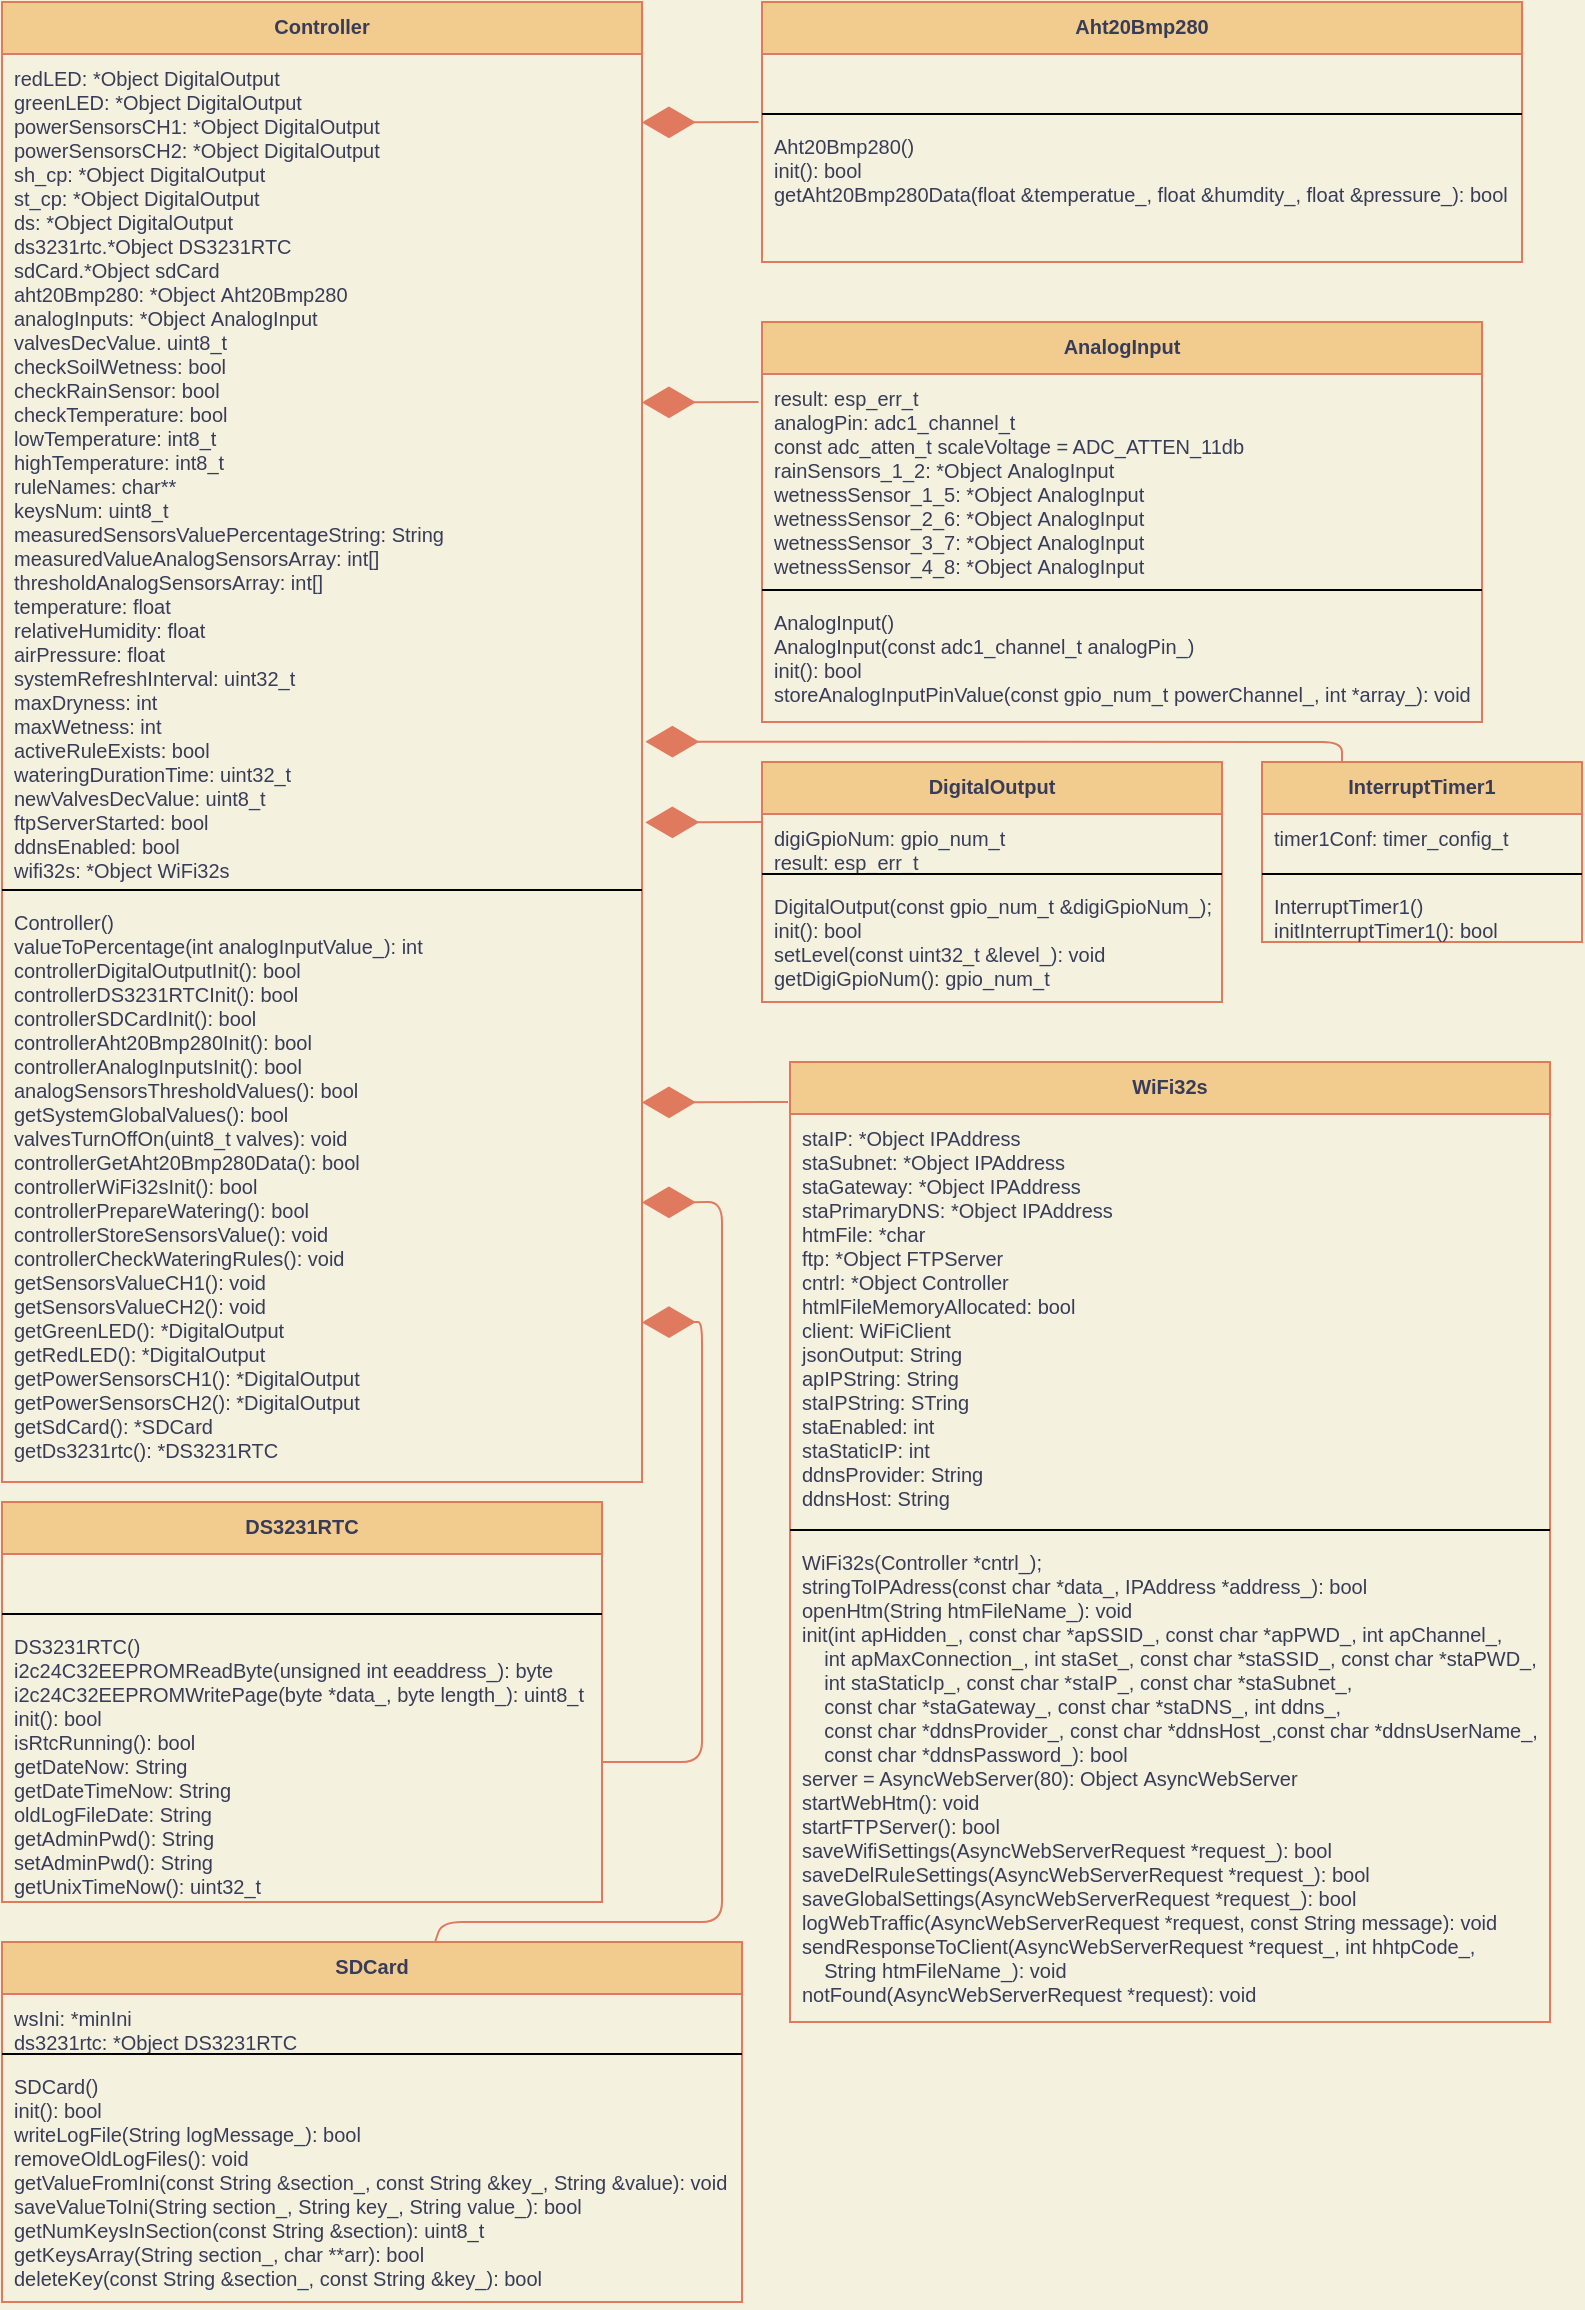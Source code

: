 <mxfile version="16.5.1" type="device"><diagram id="fxFJGfbGABaFop-5vX0C" name="Page-1"><mxGraphModel dx="990" dy="608" grid="1" gridSize="10" guides="1" tooltips="1" connect="1" arrows="1" fold="1" page="1" pageScale="1" pageWidth="827" pageHeight="1169" background="#F4F1DE" math="0" shadow="0"><root><mxCell id="0"/><mxCell id="1" parent="0"/><mxCell id="3EZA_dChDs76HXyPfTXd-6" value="Controller" style="swimlane;fontStyle=1;align=center;verticalAlign=top;childLayout=stackLayout;horizontal=1;startSize=26;horizontalStack=0;resizeParent=1;resizeParentMax=0;resizeLast=0;collapsible=1;marginBottom=0;rounded=0;sketch=0;fontColor=#393C56;strokeColor=#E07A5F;fillColor=#F2CC8F;fontSize=10;" vertex="1" parent="1"><mxGeometry x="20" y="10" width="320" height="740" as="geometry"/></mxCell><mxCell id="3EZA_dChDs76HXyPfTXd-7" value="redLED: *Object DigitalOutput&#10;greenLED: *Object DigitalOutput&#10;powerSensorsCH1: *Object DigitalOutput&#10;powerSensorsCH2: *Object DigitalOutput&#10;sh_cp: *Object DigitalOutput&#10;st_cp: *Object DigitalOutput&#10;ds: *Object DigitalOutput&#10;ds3231rtc.*Object DS3231RTC&#10;sdCard.*Object sdCard&#10;aht20Bmp280: *Object Aht20Bmp280&#10;analogInputs: *Object AnalogInput&#10;valvesDecValue. uint8_t&#10;checkSoilWetness: bool&#10;checkRainSensor: bool&#10;checkTemperature: bool&#10;lowTemperature: int8_t&#10;highTemperature: int8_t&#10;ruleNames: char**&#10;keysNum: uint8_t&#10;measuredSensorsValuePercentageString: String&#10;measuredValueAnalogSensorsArray: int[]&#10;thresholdAnalogSensorsArray: int[]&#10;temperature: float&#10;relativeHumidity: float&#10;airPressure: float&#10;systemRefreshInterval: uint32_t&#10;maxDryness: int&#10;maxWetness: int&#10;activeRuleExists: bool&#10;wateringDurationTime: uint32_t&#10;newValvesDecValue: uint8_t&#10;ftpServerStarted: bool&#10;ddnsEnabled: bool&#10;wifi32s: *Object WiFi32s" style="text;strokeColor=none;fillColor=none;align=left;verticalAlign=top;spacingLeft=4;spacingRight=4;overflow=hidden;rotatable=0;points=[[0,0.5],[1,0.5]];portConstraint=eastwest;rounded=0;sketch=0;fontColor=#393C56;fontSize=10;" vertex="1" parent="3EZA_dChDs76HXyPfTXd-6"><mxGeometry y="26" width="320" height="414" as="geometry"/></mxCell><mxCell id="3EZA_dChDs76HXyPfTXd-8" value="" style="line;strokeWidth=1;fillColor=none;align=left;verticalAlign=middle;spacingTop=-1;spacingLeft=3;spacingRight=3;rotatable=0;labelPosition=right;points=[];portConstraint=eastwest;rounded=0;sketch=0;fontColor=#393C56;" vertex="1" parent="3EZA_dChDs76HXyPfTXd-6"><mxGeometry y="440" width="320" height="8" as="geometry"/></mxCell><mxCell id="3EZA_dChDs76HXyPfTXd-9" value="Controller()&#10;valueToPercentage(int analogInputValue_): int&#10;controllerDigitalOutputInit(): bool&#10;controllerDS3231RTCInit(): bool&#10;controllerSDCardInit(): bool&#10;controllerAht20Bmp280Init(): bool&#10;controllerAnalogInputsInit(): bool&#10;analogSensorsThresholdValues(): bool&#10;getSystemGlobalValues(): bool&#10;valvesTurnOffOn(uint8_t valves): void&#10;controllerGetAht20Bmp280Data(): bool&#10;controllerWiFi32sInit(): bool&#10;controllerPrepareWatering(): bool&#10;controllerStoreSensorsValue(): void&#10;controllerCheckWateringRules(): void&#10;getSensorsValueCH1(): void&#10;getSensorsValueCH2(): void&#10;getGreenLED(): *DigitalOutput&#10;getRedLED(): *DigitalOutput&#10;getPowerSensorsCH1(): *DigitalOutput&#10;getPowerSensorsCH2(): *DigitalOutput&#10;getSdCard(): *SDCard&#10;getDs3231rtc(): *DS3231RTC&#10;" style="text;strokeColor=none;fillColor=none;align=left;verticalAlign=top;spacingLeft=4;spacingRight=4;overflow=hidden;rotatable=0;points=[[0,0.5],[1,0.5]];portConstraint=eastwest;rounded=0;sketch=0;fontColor=#393C56;fontSize=10;" vertex="1" parent="3EZA_dChDs76HXyPfTXd-6"><mxGeometry y="448" width="320" height="292" as="geometry"/></mxCell><mxCell id="3EZA_dChDs76HXyPfTXd-17" value="Aht20Bmp280" style="swimlane;fontStyle=1;align=center;verticalAlign=top;childLayout=stackLayout;horizontal=1;startSize=26;horizontalStack=0;resizeParent=1;resizeParentMax=0;resizeLast=0;collapsible=1;marginBottom=0;rounded=0;sketch=0;fontSize=10;fontColor=#393C56;strokeColor=#E07A5F;fillColor=#F2CC8F;" vertex="1" parent="1"><mxGeometry x="400" y="10" width="380" height="130" as="geometry"/></mxCell><mxCell id="3EZA_dChDs76HXyPfTXd-18" value="&#10;&#10;" style="text;strokeColor=none;fillColor=none;align=left;verticalAlign=top;spacingLeft=4;spacingRight=4;overflow=hidden;rotatable=0;points=[[0,0.5],[1,0.5]];portConstraint=eastwest;rounded=0;sketch=0;fontSize=10;fontColor=#393C56;" vertex="1" parent="3EZA_dChDs76HXyPfTXd-17"><mxGeometry y="26" width="380" height="26" as="geometry"/></mxCell><mxCell id="3EZA_dChDs76HXyPfTXd-19" value="" style="line;strokeWidth=1;fillColor=none;align=left;verticalAlign=middle;spacingTop=-1;spacingLeft=3;spacingRight=3;rotatable=0;labelPosition=right;points=[];portConstraint=eastwest;rounded=0;sketch=0;fontSize=10;fontColor=#393C56;" vertex="1" parent="3EZA_dChDs76HXyPfTXd-17"><mxGeometry y="52" width="380" height="8" as="geometry"/></mxCell><mxCell id="3EZA_dChDs76HXyPfTXd-20" value="Aht20Bmp280()&#10;init(): bool&#10;getAht20Bmp280Data(float &amp;temperatue_, float &amp;humdity_, float &amp;pressure_): bool" style="text;strokeColor=none;fillColor=none;align=left;verticalAlign=top;spacingLeft=4;spacingRight=4;overflow=hidden;rotatable=0;points=[[0,0.5],[1,0.5]];portConstraint=eastwest;rounded=0;sketch=0;fontSize=10;fontColor=#393C56;" vertex="1" parent="3EZA_dChDs76HXyPfTXd-17"><mxGeometry y="60" width="380" height="70" as="geometry"/></mxCell><mxCell id="3EZA_dChDs76HXyPfTXd-21" value="AnalogInput" style="swimlane;fontStyle=1;align=center;verticalAlign=top;childLayout=stackLayout;horizontal=1;startSize=26;horizontalStack=0;resizeParent=1;resizeParentMax=0;resizeLast=0;collapsible=1;marginBottom=0;rounded=0;sketch=0;fontSize=10;fontColor=#393C56;strokeColor=#E07A5F;fillColor=#F2CC8F;" vertex="1" parent="1"><mxGeometry x="400" y="170" width="360" height="200" as="geometry"/></mxCell><mxCell id="3EZA_dChDs76HXyPfTXd-22" value="result: esp_err_t&#10;analogPin: adc1_channel_t&#10;const adc_atten_t scaleVoltage = ADC_ATTEN_11db&#10;rainSensors_1_2: *Object AnalogInput&#10;wetnessSensor_1_5: *Object AnalogInput&#10;wetnessSensor_2_6: *Object AnalogInput&#10;wetnessSensor_3_7: *Object AnalogInput&#10;wetnessSensor_4_8: *Object AnalogInput" style="text;strokeColor=none;fillColor=none;align=left;verticalAlign=top;spacingLeft=4;spacingRight=4;overflow=hidden;rotatable=0;points=[[0,0.5],[1,0.5]];portConstraint=eastwest;rounded=0;sketch=0;fontSize=10;fontColor=#393C56;" vertex="1" parent="3EZA_dChDs76HXyPfTXd-21"><mxGeometry y="26" width="360" height="104" as="geometry"/></mxCell><mxCell id="3EZA_dChDs76HXyPfTXd-23" value="" style="line;strokeWidth=1;fillColor=none;align=left;verticalAlign=middle;spacingTop=-1;spacingLeft=3;spacingRight=3;rotatable=0;labelPosition=right;points=[];portConstraint=eastwest;rounded=0;sketch=0;fontSize=10;fontColor=#393C56;" vertex="1" parent="3EZA_dChDs76HXyPfTXd-21"><mxGeometry y="130" width="360" height="8" as="geometry"/></mxCell><mxCell id="3EZA_dChDs76HXyPfTXd-24" value="AnalogInput()&#10;AnalogInput(const adc1_channel_t analogPin_)&#10;init(): bool&#10;storeAnalogInputPinValue(const gpio_num_t powerChannel_, int *array_): void" style="text;strokeColor=none;fillColor=none;align=left;verticalAlign=top;spacingLeft=4;spacingRight=4;overflow=hidden;rotatable=0;points=[[0,0.5],[1,0.5]];portConstraint=eastwest;rounded=0;sketch=0;fontSize=10;fontColor=#393C56;" vertex="1" parent="3EZA_dChDs76HXyPfTXd-21"><mxGeometry y="138" width="360" height="62" as="geometry"/></mxCell><mxCell id="3EZA_dChDs76HXyPfTXd-25" value="DigitalOutput" style="swimlane;fontStyle=1;align=center;verticalAlign=top;childLayout=stackLayout;horizontal=1;startSize=26;horizontalStack=0;resizeParent=1;resizeParentMax=0;resizeLast=0;collapsible=1;marginBottom=0;rounded=0;sketch=0;fontSize=10;fontColor=#393C56;strokeColor=#E07A5F;fillColor=#F2CC8F;" vertex="1" parent="1"><mxGeometry x="400" y="390" width="230" height="120" as="geometry"><mxRectangle x="410" y="390" width="100" height="26" as="alternateBounds"/></mxGeometry></mxCell><mxCell id="3EZA_dChDs76HXyPfTXd-26" value="digiGpioNum: gpio_num_t&#10;result: esp_err_t" style="text;strokeColor=none;fillColor=none;align=left;verticalAlign=top;spacingLeft=4;spacingRight=4;overflow=hidden;rotatable=0;points=[[0,0.5],[1,0.5]];portConstraint=eastwest;rounded=0;sketch=0;fontSize=10;fontColor=#393C56;" vertex="1" parent="3EZA_dChDs76HXyPfTXd-25"><mxGeometry y="26" width="230" height="26" as="geometry"/></mxCell><mxCell id="3EZA_dChDs76HXyPfTXd-27" value="" style="line;strokeWidth=1;fillColor=none;align=left;verticalAlign=middle;spacingTop=-1;spacingLeft=3;spacingRight=3;rotatable=0;labelPosition=right;points=[];portConstraint=eastwest;rounded=0;sketch=0;fontSize=10;fontColor=#393C56;" vertex="1" parent="3EZA_dChDs76HXyPfTXd-25"><mxGeometry y="52" width="230" height="8" as="geometry"/></mxCell><mxCell id="3EZA_dChDs76HXyPfTXd-28" value="DigitalOutput(const gpio_num_t &amp;digiGpioNum_);&#10;init(): bool&#10;setLevel(const uint32_t &amp;level_): void&#10;getDigiGpioNum(): gpio_num_t" style="text;strokeColor=none;fillColor=none;align=left;verticalAlign=top;spacingLeft=4;spacingRight=4;overflow=hidden;rotatable=0;points=[[0,0.5],[1,0.5]];portConstraint=eastwest;rounded=0;sketch=0;fontSize=10;fontColor=#393C56;" vertex="1" parent="3EZA_dChDs76HXyPfTXd-25"><mxGeometry y="60" width="230" height="60" as="geometry"/></mxCell><mxCell id="3EZA_dChDs76HXyPfTXd-29" value="DS3231RTC" style="swimlane;fontStyle=1;align=center;verticalAlign=top;childLayout=stackLayout;horizontal=1;startSize=26;horizontalStack=0;resizeParent=1;resizeParentMax=0;resizeLast=0;collapsible=1;marginBottom=0;rounded=0;sketch=0;fontSize=10;fontColor=#393C56;strokeColor=#E07A5F;fillColor=#F2CC8F;" vertex="1" parent="1"><mxGeometry x="20" y="760" width="300" height="200" as="geometry"/></mxCell><mxCell id="3EZA_dChDs76HXyPfTXd-30" value="&#10;&#10;" style="text;strokeColor=none;fillColor=none;align=left;verticalAlign=top;spacingLeft=4;spacingRight=4;overflow=hidden;rotatable=0;points=[[0,0.5],[1,0.5]];portConstraint=eastwest;rounded=0;sketch=0;fontSize=10;fontColor=#393C56;" vertex="1" parent="3EZA_dChDs76HXyPfTXd-29"><mxGeometry y="26" width="300" height="26" as="geometry"/></mxCell><mxCell id="3EZA_dChDs76HXyPfTXd-31" value="" style="line;strokeWidth=1;fillColor=none;align=left;verticalAlign=middle;spacingTop=-1;spacingLeft=3;spacingRight=3;rotatable=0;labelPosition=right;points=[];portConstraint=eastwest;rounded=0;sketch=0;fontSize=10;fontColor=#393C56;" vertex="1" parent="3EZA_dChDs76HXyPfTXd-29"><mxGeometry y="52" width="300" height="8" as="geometry"/></mxCell><mxCell id="3EZA_dChDs76HXyPfTXd-32" value="DS3231RTC()&#10;i2c24C32EEPROMReadByte(unsigned int eeaddress_): byte&#10;i2c24C32EEPROMWritePage(byte *data_, byte length_): uint8_t&#10;init(): bool&#10;isRtcRunning(): bool&#10;getDateNow: String&#10;getDateTimeNow: String&#10;oldLogFileDate: String&#10;getAdminPwd(): String&#10;setAdminPwd(): String&#10;getUnixTimeNow(): uint32_t" style="text;strokeColor=none;fillColor=none;align=left;verticalAlign=top;spacingLeft=4;spacingRight=4;overflow=hidden;rotatable=0;points=[[0,0.5],[1,0.5]];portConstraint=eastwest;rounded=0;sketch=0;fontSize=10;fontColor=#393C56;" vertex="1" parent="3EZA_dChDs76HXyPfTXd-29"><mxGeometry y="60" width="300" height="140" as="geometry"/></mxCell><mxCell id="3EZA_dChDs76HXyPfTXd-34" value="InterruptTimer1" style="swimlane;fontStyle=1;align=center;verticalAlign=top;childLayout=stackLayout;horizontal=1;startSize=26;horizontalStack=0;resizeParent=1;resizeParentMax=0;resizeLast=0;collapsible=1;marginBottom=0;rounded=0;sketch=0;fontSize=10;fontColor=#393C56;strokeColor=#E07A5F;fillColor=#F2CC8F;" vertex="1" parent="1"><mxGeometry x="650" y="390" width="160" height="90" as="geometry"/></mxCell><mxCell id="3EZA_dChDs76HXyPfTXd-35" value="timer1Conf: timer_config_t" style="text;strokeColor=none;fillColor=none;align=left;verticalAlign=top;spacingLeft=4;spacingRight=4;overflow=hidden;rotatable=0;points=[[0,0.5],[1,0.5]];portConstraint=eastwest;rounded=0;sketch=0;fontSize=10;fontColor=#393C56;" vertex="1" parent="3EZA_dChDs76HXyPfTXd-34"><mxGeometry y="26" width="160" height="26" as="geometry"/></mxCell><mxCell id="3EZA_dChDs76HXyPfTXd-36" value="" style="line;strokeWidth=1;fillColor=none;align=left;verticalAlign=middle;spacingTop=-1;spacingLeft=3;spacingRight=3;rotatable=0;labelPosition=right;points=[];portConstraint=eastwest;rounded=0;sketch=0;fontSize=10;fontColor=#393C56;" vertex="1" parent="3EZA_dChDs76HXyPfTXd-34"><mxGeometry y="52" width="160" height="8" as="geometry"/></mxCell><mxCell id="3EZA_dChDs76HXyPfTXd-37" value="InterruptTimer1()&#10;initInterruptTimer1(): bool" style="text;strokeColor=none;fillColor=none;align=left;verticalAlign=top;spacingLeft=4;spacingRight=4;overflow=hidden;rotatable=0;points=[[0,0.5],[1,0.5]];portConstraint=eastwest;rounded=0;sketch=0;fontSize=10;fontColor=#393C56;" vertex="1" parent="3EZA_dChDs76HXyPfTXd-34"><mxGeometry y="60" width="160" height="30" as="geometry"/></mxCell><mxCell id="3EZA_dChDs76HXyPfTXd-38" value="SDCard" style="swimlane;fontStyle=1;align=center;verticalAlign=top;childLayout=stackLayout;horizontal=1;startSize=26;horizontalStack=0;resizeParent=1;resizeParentMax=0;resizeLast=0;collapsible=1;marginBottom=0;rounded=0;sketch=0;fontSize=10;fontColor=#393C56;strokeColor=#E07A5F;fillColor=#F2CC8F;" vertex="1" parent="1"><mxGeometry x="20" y="980" width="370" height="180" as="geometry"/></mxCell><mxCell id="3EZA_dChDs76HXyPfTXd-39" value="wsIni: *minIni&#10;ds3231rtc: *Object DS3231RTC" style="text;strokeColor=none;fillColor=none;align=left;verticalAlign=top;spacingLeft=4;spacingRight=4;overflow=hidden;rotatable=0;points=[[0,0.5],[1,0.5]];portConstraint=eastwest;rounded=0;sketch=0;fontSize=10;fontColor=#393C56;" vertex="1" parent="3EZA_dChDs76HXyPfTXd-38"><mxGeometry y="26" width="370" height="26" as="geometry"/></mxCell><mxCell id="3EZA_dChDs76HXyPfTXd-40" value="" style="line;strokeWidth=1;fillColor=none;align=left;verticalAlign=middle;spacingTop=-1;spacingLeft=3;spacingRight=3;rotatable=0;labelPosition=right;points=[];portConstraint=eastwest;rounded=0;sketch=0;fontSize=10;fontColor=#393C56;" vertex="1" parent="3EZA_dChDs76HXyPfTXd-38"><mxGeometry y="52" width="370" height="8" as="geometry"/></mxCell><mxCell id="3EZA_dChDs76HXyPfTXd-41" value="SDCard()&#10;init(): bool&#10;writeLogFile(String logMessage_): bool&#10;removeOldLogFiles(): void&#10;getValueFromIni(const String &amp;section_, const String &amp;key_, String &amp;value): void&#10;saveValueToIni(String section_, String key_, String value_): bool&#10;getNumKeysInSection(const String &amp;section): uint8_t&#10;getKeysArray(String section_, char **arr): bool&#10;deleteKey(const String &amp;section_, const String &amp;key_): bool" style="text;strokeColor=none;fillColor=none;align=left;verticalAlign=top;spacingLeft=4;spacingRight=4;overflow=hidden;rotatable=0;points=[[0,0.5],[1,0.5]];portConstraint=eastwest;rounded=0;sketch=0;fontSize=10;fontColor=#393C56;" vertex="1" parent="3EZA_dChDs76HXyPfTXd-38"><mxGeometry y="60" width="370" height="120" as="geometry"/></mxCell><mxCell id="3EZA_dChDs76HXyPfTXd-42" value="WiFi32s" style="swimlane;fontStyle=1;align=center;verticalAlign=top;childLayout=stackLayout;horizontal=1;startSize=26;horizontalStack=0;resizeParent=1;resizeParentMax=0;resizeLast=0;collapsible=1;marginBottom=0;rounded=0;sketch=0;fontSize=10;fontColor=#393C56;strokeColor=#E07A5F;fillColor=#F2CC8F;" vertex="1" parent="1"><mxGeometry x="414" y="540" width="380" height="480" as="geometry"/></mxCell><mxCell id="3EZA_dChDs76HXyPfTXd-43" value="staIP: *Object IPAddress&#10;staSubnet: *Object IPAddress&#10;staGateway: *Object IPAddress&#10;staPrimaryDNS: *Object IPAddress&#10;htmFile: *char&#10;ftp: *Object FTPServer&#10;cntrl: *Object Controller&#10;htmlFileMemoryAllocated: bool&#10;client: WiFiClient&#10;jsonOutput: String&#10;apIPString: String&#10;staIPString: STring&#10;staEnabled: int&#10;staStaticIP: int&#10;ddnsProvider: String&#10;ddnsHost: String" style="text;strokeColor=none;fillColor=none;align=left;verticalAlign=top;spacingLeft=4;spacingRight=4;overflow=hidden;rotatable=0;points=[[0,0.5],[1,0.5]];portConstraint=eastwest;rounded=0;sketch=0;fontSize=10;fontColor=#393C56;" vertex="1" parent="3EZA_dChDs76HXyPfTXd-42"><mxGeometry y="26" width="380" height="204" as="geometry"/></mxCell><mxCell id="3EZA_dChDs76HXyPfTXd-44" value="" style="line;strokeWidth=1;fillColor=none;align=left;verticalAlign=middle;spacingTop=-1;spacingLeft=3;spacingRight=3;rotatable=0;labelPosition=right;points=[];portConstraint=eastwest;rounded=0;sketch=0;fontSize=10;fontColor=#393C56;" vertex="1" parent="3EZA_dChDs76HXyPfTXd-42"><mxGeometry y="230" width="380" height="8" as="geometry"/></mxCell><mxCell id="3EZA_dChDs76HXyPfTXd-45" value="WiFi32s(Controller *cntrl_);&#10;stringToIPAdress(const char *data_, IPAddress *address_): bool&#10;openHtm(String htmFileName_): void&#10;init(int apHidden_, const char *apSSID_, const char *apPWD_, int apChannel_,&#10;    int apMaxConnection_, int staSet_, const char *staSSID_, const char *staPWD_, &#10;    int staStaticIp_, const char *staIP_, const char *staSubnet_,&#10;                  const char *staGateway_, const char *staDNS_, int ddns_, &#10;    const char *ddnsProvider_, const char *ddnsHost_,const char *ddnsUserName_,&#10;    const char *ddnsPassword_): bool&#10;server = AsyncWebServer(80): Object AsyncWebServer&#10;startWebHtm(): void&#10;startFTPServer(): bool&#10;saveWifiSettings(AsyncWebServerRequest *request_): bool&#10;saveDelRuleSettings(AsyncWebServerRequest *request_): bool&#10;saveGlobalSettings(AsyncWebServerRequest *request_): bool&#10;logWebTraffic(AsyncWebServerRequest *request, const String message): void&#10;sendResponseToClient(AsyncWebServerRequest *request_, int hhtpCode_,&#10;    String htmFileName_): void&#10;notFound(AsyncWebServerRequest *request): void" style="text;strokeColor=none;fillColor=none;align=left;verticalAlign=top;spacingLeft=4;spacingRight=4;overflow=hidden;rotatable=0;points=[[0,0.5],[1,0.5]];portConstraint=eastwest;rounded=0;sketch=0;fontSize=10;fontColor=#393C56;" vertex="1" parent="3EZA_dChDs76HXyPfTXd-42"><mxGeometry y="238" width="380" height="242" as="geometry"/></mxCell><mxCell id="3EZA_dChDs76HXyPfTXd-48" value="" style="endArrow=diamondThin;endFill=1;endSize=24;html=1;rounded=1;sketch=0;fontSize=10;fontColor=#393C56;strokeColor=#E07A5F;fillColor=#F2CC8F;curved=0;entryX=1.003;entryY=0.056;entryDx=0;entryDy=0;entryPerimeter=0;exitX=-0.002;exitY=0.884;exitDx=0;exitDy=0;exitPerimeter=0;" edge="1" parent="1"><mxGeometry width="160" relative="1" as="geometry"><mxPoint x="398.28" y="210.004" as="sourcePoint"/><mxPoint x="340.0" y="210.204" as="targetPoint"/></mxGeometry></mxCell><mxCell id="3EZA_dChDs76HXyPfTXd-49" value="" style="endArrow=diamondThin;endFill=1;endSize=24;html=1;rounded=1;sketch=0;fontSize=10;fontColor=#393C56;strokeColor=#E07A5F;fillColor=#F2CC8F;curved=0;entryX=1.003;entryY=0.056;entryDx=0;entryDy=0;entryPerimeter=0;exitX=-0.002;exitY=0.884;exitDx=0;exitDy=0;exitPerimeter=0;" edge="1" parent="1"><mxGeometry width="160" relative="1" as="geometry"><mxPoint x="400" y="420.004" as="sourcePoint"/><mxPoint x="341.72" y="420.204" as="targetPoint"/></mxGeometry></mxCell><mxCell id="3EZA_dChDs76HXyPfTXd-50" value="" style="endArrow=diamondThin;endFill=1;endSize=24;html=1;rounded=1;sketch=0;fontSize=10;fontColor=#393C56;strokeColor=#E07A5F;fillColor=#F2CC8F;curved=0;entryX=1.003;entryY=0.056;entryDx=0;entryDy=0;entryPerimeter=0;exitX=-0.002;exitY=0.884;exitDx=0;exitDy=0;exitPerimeter=0;" edge="1" parent="1"><mxGeometry width="160" relative="1" as="geometry"><mxPoint x="398.28" y="70.004" as="sourcePoint"/><mxPoint x="340" y="70.204" as="targetPoint"/></mxGeometry></mxCell><mxCell id="3EZA_dChDs76HXyPfTXd-51" value="" style="endArrow=diamondThin;endFill=1;endSize=24;html=1;rounded=1;sketch=0;fontSize=10;fontColor=#393C56;strokeColor=#E07A5F;fillColor=#F2CC8F;curved=0;entryX=1.003;entryY=0.056;entryDx=0;entryDy=0;entryPerimeter=0;" edge="1" parent="1"><mxGeometry width="160" relative="1" as="geometry"><mxPoint x="413" y="560" as="sourcePoint"/><mxPoint x="340" y="560.204" as="targetPoint"/></mxGeometry></mxCell><mxCell id="3EZA_dChDs76HXyPfTXd-52" value="" style="endArrow=diamondThin;endFill=1;endSize=24;html=1;rounded=1;sketch=0;fontSize=10;fontColor=#393C56;strokeColor=#E07A5F;fillColor=#F2CC8F;curved=0;entryX=1.003;entryY=0.056;entryDx=0;entryDy=0;entryPerimeter=0;exitX=0.25;exitY=0;exitDx=0;exitDy=0;" edge="1" parent="1" source="3EZA_dChDs76HXyPfTXd-34"><mxGeometry width="160" relative="1" as="geometry"><mxPoint x="400" y="379.664" as="sourcePoint"/><mxPoint x="341.72" y="379.864" as="targetPoint"/><Array as="points"><mxPoint x="690" y="380"/></Array></mxGeometry></mxCell><mxCell id="3EZA_dChDs76HXyPfTXd-53" value="" style="endArrow=diamondThin;endFill=1;endSize=24;html=1;rounded=1;sketch=0;fontSize=10;fontColor=#393C56;strokeColor=#E07A5F;fillColor=#F2CC8F;curved=0;entryX=1.003;entryY=0.056;entryDx=0;entryDy=0;entryPerimeter=0;exitX=1;exitY=0.5;exitDx=0;exitDy=0;" edge="1" parent="1" source="3EZA_dChDs76HXyPfTXd-32"><mxGeometry width="160" relative="1" as="geometry"><mxPoint x="330" y="809" as="sourcePoint"/><mxPoint x="340" y="670.204" as="targetPoint"/><Array as="points"><mxPoint x="370" y="890"/><mxPoint x="370" y="670"/></Array></mxGeometry></mxCell><mxCell id="3EZA_dChDs76HXyPfTXd-54" value="" style="endArrow=diamondThin;endFill=1;endSize=24;html=1;rounded=1;sketch=0;fontSize=10;fontColor=#393C56;strokeColor=#E07A5F;fillColor=#F2CC8F;curved=0;entryX=1.003;entryY=0.056;entryDx=0;entryDy=0;entryPerimeter=0;" edge="1" parent="1" source="3EZA_dChDs76HXyPfTXd-38"><mxGeometry width="160" relative="1" as="geometry"><mxPoint x="413" y="610" as="sourcePoint"/><mxPoint x="340" y="610.204" as="targetPoint"/><Array as="points"><mxPoint x="240" y="970"/><mxPoint x="380" y="970"/><mxPoint x="380" y="610"/></Array></mxGeometry></mxCell></root></mxGraphModel></diagram></mxfile>